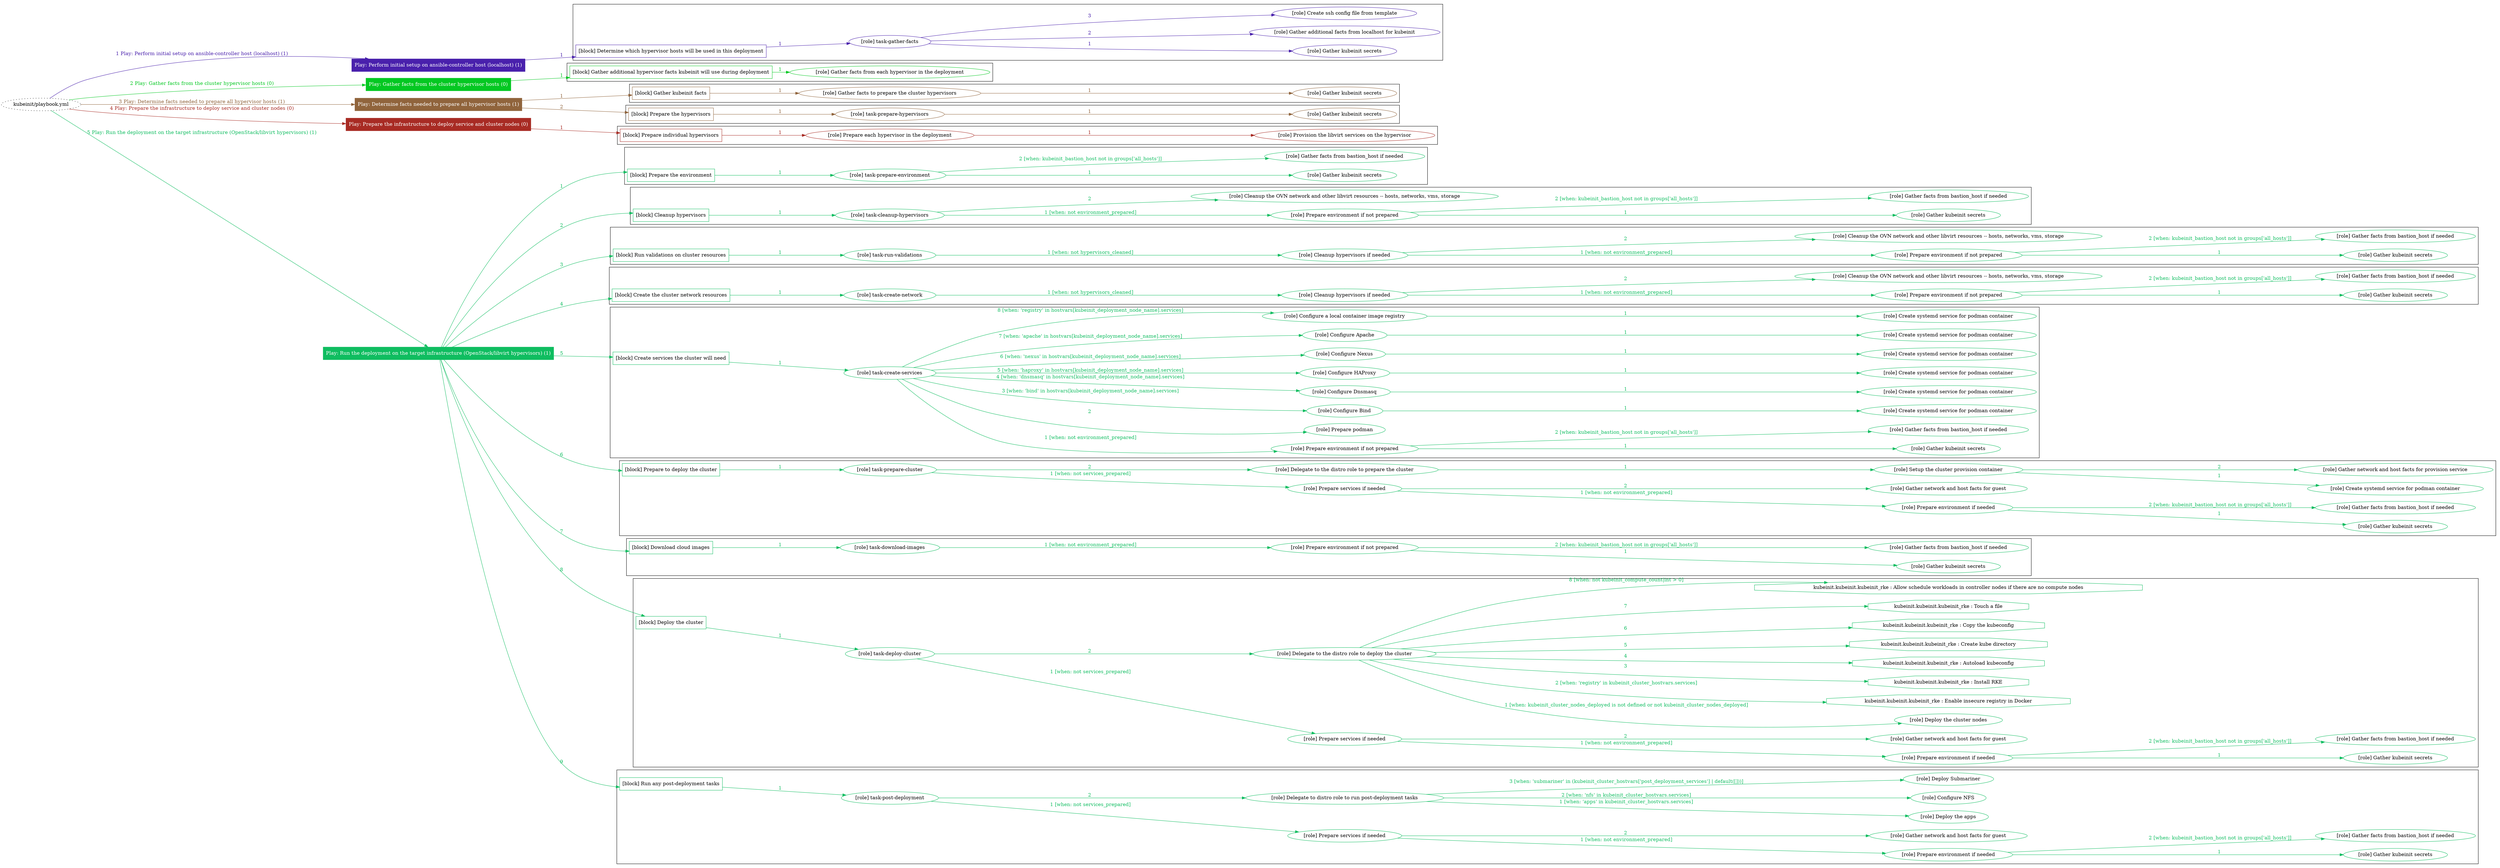 digraph {
	graph [concentrate=true ordering=in rankdir=LR ratio=fill]
	edge [esep=5 sep=10]
	"kubeinit/playbook.yml" [URL="/home/runner/work/kubeinit/kubeinit/kubeinit/playbook.yml" id=playbook_84a0afcd style=dotted]
	"kubeinit/playbook.yml" -> play_497953fb [label="1 Play: Perform initial setup on ansible-controller host (localhost) (1)" color="#4920ac" fontcolor="#4920ac" id=edge_play_497953fb labeltooltip="1 Play: Perform initial setup on ansible-controller host (localhost) (1)" tooltip="1 Play: Perform initial setup on ansible-controller host (localhost) (1)"]
	subgraph "Play: Perform initial setup on ansible-controller host (localhost) (1)" {
		play_497953fb [label="Play: Perform initial setup on ansible-controller host (localhost) (1)" URL="/home/runner/work/kubeinit/kubeinit/kubeinit/playbook.yml" color="#4920ac" fontcolor="#ffffff" id=play_497953fb shape=box style=filled tooltip=localhost]
		play_497953fb -> block_05d49de3 [label=1 color="#4920ac" fontcolor="#4920ac" id=edge_block_05d49de3 labeltooltip=1 tooltip=1]
		subgraph cluster_block_05d49de3 {
			block_05d49de3 [label="[block] Determine which hypervisor hosts will be used in this deployment" URL="/home/runner/work/kubeinit/kubeinit/kubeinit/playbook.yml" color="#4920ac" id=block_05d49de3 labeltooltip="Determine which hypervisor hosts will be used in this deployment" shape=box tooltip="Determine which hypervisor hosts will be used in this deployment"]
			block_05d49de3 -> role_7fc9f8bd [label="1 " color="#4920ac" fontcolor="#4920ac" id=edge_role_7fc9f8bd labeltooltip="1 " tooltip="1 "]
			subgraph "task-gather-facts" {
				role_7fc9f8bd [label="[role] task-gather-facts" URL="/home/runner/work/kubeinit/kubeinit/kubeinit/playbook.yml" color="#4920ac" id=role_7fc9f8bd tooltip="task-gather-facts"]
				role_7fc9f8bd -> role_f2c683e4 [label="1 " color="#4920ac" fontcolor="#4920ac" id=edge_role_f2c683e4 labeltooltip="1 " tooltip="1 "]
				subgraph "Gather kubeinit secrets" {
					role_f2c683e4 [label="[role] Gather kubeinit secrets" URL="/home/runner/.ansible/collections/ansible_collections/kubeinit/kubeinit/roles/kubeinit_prepare/tasks/build_hypervisors_group.yml" color="#4920ac" id=role_f2c683e4 tooltip="Gather kubeinit secrets"]
				}
				role_7fc9f8bd -> role_1ec7d38f [label="2 " color="#4920ac" fontcolor="#4920ac" id=edge_role_1ec7d38f labeltooltip="2 " tooltip="2 "]
				subgraph "Gather additional facts from localhost for kubeinit" {
					role_1ec7d38f [label="[role] Gather additional facts from localhost for kubeinit" URL="/home/runner/.ansible/collections/ansible_collections/kubeinit/kubeinit/roles/kubeinit_prepare/tasks/build_hypervisors_group.yml" color="#4920ac" id=role_1ec7d38f tooltip="Gather additional facts from localhost for kubeinit"]
				}
				role_7fc9f8bd -> role_065de65f [label="3 " color="#4920ac" fontcolor="#4920ac" id=edge_role_065de65f labeltooltip="3 " tooltip="3 "]
				subgraph "Create ssh config file from template" {
					role_065de65f [label="[role] Create ssh config file from template" URL="/home/runner/.ansible/collections/ansible_collections/kubeinit/kubeinit/roles/kubeinit_prepare/tasks/build_hypervisors_group.yml" color="#4920ac" id=role_065de65f tooltip="Create ssh config file from template"]
				}
			}
		}
	}
	"kubeinit/playbook.yml" -> play_a46b2d19 [label="2 Play: Gather facts from the cluster hypervisor hosts (0)" color="#04c822" fontcolor="#04c822" id=edge_play_a46b2d19 labeltooltip="2 Play: Gather facts from the cluster hypervisor hosts (0)" tooltip="2 Play: Gather facts from the cluster hypervisor hosts (0)"]
	subgraph "Play: Gather facts from the cluster hypervisor hosts (0)" {
		play_a46b2d19 [label="Play: Gather facts from the cluster hypervisor hosts (0)" URL="/home/runner/work/kubeinit/kubeinit/kubeinit/playbook.yml" color="#04c822" fontcolor="#ffffff" id=play_a46b2d19 shape=box style=filled tooltip="Play: Gather facts from the cluster hypervisor hosts (0)"]
		play_a46b2d19 -> block_c6c72554 [label=1 color="#04c822" fontcolor="#04c822" id=edge_block_c6c72554 labeltooltip=1 tooltip=1]
		subgraph cluster_block_c6c72554 {
			block_c6c72554 [label="[block] Gather additional hypervisor facts kubeinit will use during deployment" URL="/home/runner/work/kubeinit/kubeinit/kubeinit/playbook.yml" color="#04c822" id=block_c6c72554 labeltooltip="Gather additional hypervisor facts kubeinit will use during deployment" shape=box tooltip="Gather additional hypervisor facts kubeinit will use during deployment"]
			block_c6c72554 -> role_e36f0c48 [label="1 " color="#04c822" fontcolor="#04c822" id=edge_role_e36f0c48 labeltooltip="1 " tooltip="1 "]
			subgraph "Gather facts from each hypervisor in the deployment" {
				role_e36f0c48 [label="[role] Gather facts from each hypervisor in the deployment" URL="/home/runner/work/kubeinit/kubeinit/kubeinit/playbook.yml" color="#04c822" id=role_e36f0c48 tooltip="Gather facts from each hypervisor in the deployment"]
			}
		}
	}
	"kubeinit/playbook.yml" -> play_06cb6602 [label="3 Play: Determine facts needed to prepare all hypervisor hosts (1)" color="#90643c" fontcolor="#90643c" id=edge_play_06cb6602 labeltooltip="3 Play: Determine facts needed to prepare all hypervisor hosts (1)" tooltip="3 Play: Determine facts needed to prepare all hypervisor hosts (1)"]
	subgraph "Play: Determine facts needed to prepare all hypervisor hosts (1)" {
		play_06cb6602 [label="Play: Determine facts needed to prepare all hypervisor hosts (1)" URL="/home/runner/work/kubeinit/kubeinit/kubeinit/playbook.yml" color="#90643c" fontcolor="#ffffff" id=play_06cb6602 shape=box style=filled tooltip=localhost]
		play_06cb6602 -> block_3aeb47b2 [label=1 color="#90643c" fontcolor="#90643c" id=edge_block_3aeb47b2 labeltooltip=1 tooltip=1]
		subgraph cluster_block_3aeb47b2 {
			block_3aeb47b2 [label="[block] Gather kubeinit facts" URL="/home/runner/work/kubeinit/kubeinit/kubeinit/playbook.yml" color="#90643c" id=block_3aeb47b2 labeltooltip="Gather kubeinit facts" shape=box tooltip="Gather kubeinit facts"]
			block_3aeb47b2 -> role_7d800cca [label="1 " color="#90643c" fontcolor="#90643c" id=edge_role_7d800cca labeltooltip="1 " tooltip="1 "]
			subgraph "Gather facts to prepare the cluster hypervisors" {
				role_7d800cca [label="[role] Gather facts to prepare the cluster hypervisors" URL="/home/runner/work/kubeinit/kubeinit/kubeinit/playbook.yml" color="#90643c" id=role_7d800cca tooltip="Gather facts to prepare the cluster hypervisors"]
				role_7d800cca -> role_f3145412 [label="1 " color="#90643c" fontcolor="#90643c" id=edge_role_f3145412 labeltooltip="1 " tooltip="1 "]
				subgraph "Gather kubeinit secrets" {
					role_f3145412 [label="[role] Gather kubeinit secrets" URL="/home/runner/.ansible/collections/ansible_collections/kubeinit/kubeinit/roles/kubeinit_prepare/tasks/gather_kubeinit_facts.yml" color="#90643c" id=role_f3145412 tooltip="Gather kubeinit secrets"]
				}
			}
		}
		play_06cb6602 -> block_2ab399da [label=2 color="#90643c" fontcolor="#90643c" id=edge_block_2ab399da labeltooltip=2 tooltip=2]
		subgraph cluster_block_2ab399da {
			block_2ab399da [label="[block] Prepare the hypervisors" URL="/home/runner/work/kubeinit/kubeinit/kubeinit/playbook.yml" color="#90643c" id=block_2ab399da labeltooltip="Prepare the hypervisors" shape=box tooltip="Prepare the hypervisors"]
			block_2ab399da -> role_d4e2fd39 [label="1 " color="#90643c" fontcolor="#90643c" id=edge_role_d4e2fd39 labeltooltip="1 " tooltip="1 "]
			subgraph "task-prepare-hypervisors" {
				role_d4e2fd39 [label="[role] task-prepare-hypervisors" URL="/home/runner/work/kubeinit/kubeinit/kubeinit/playbook.yml" color="#90643c" id=role_d4e2fd39 tooltip="task-prepare-hypervisors"]
				role_d4e2fd39 -> role_5b24720c [label="1 " color="#90643c" fontcolor="#90643c" id=edge_role_5b24720c labeltooltip="1 " tooltip="1 "]
				subgraph "Gather kubeinit secrets" {
					role_5b24720c [label="[role] Gather kubeinit secrets" URL="/home/runner/.ansible/collections/ansible_collections/kubeinit/kubeinit/roles/kubeinit_prepare/tasks/gather_kubeinit_facts.yml" color="#90643c" id=role_5b24720c tooltip="Gather kubeinit secrets"]
				}
			}
		}
	}
	"kubeinit/playbook.yml" -> play_2d585d55 [label="4 Play: Prepare the infrastructure to deploy service and cluster nodes (0)" color="#a82b24" fontcolor="#a82b24" id=edge_play_2d585d55 labeltooltip="4 Play: Prepare the infrastructure to deploy service and cluster nodes (0)" tooltip="4 Play: Prepare the infrastructure to deploy service and cluster nodes (0)"]
	subgraph "Play: Prepare the infrastructure to deploy service and cluster nodes (0)" {
		play_2d585d55 [label="Play: Prepare the infrastructure to deploy service and cluster nodes (0)" URL="/home/runner/work/kubeinit/kubeinit/kubeinit/playbook.yml" color="#a82b24" fontcolor="#ffffff" id=play_2d585d55 shape=box style=filled tooltip="Play: Prepare the infrastructure to deploy service and cluster nodes (0)"]
		play_2d585d55 -> block_51ee2f7f [label=1 color="#a82b24" fontcolor="#a82b24" id=edge_block_51ee2f7f labeltooltip=1 tooltip=1]
		subgraph cluster_block_51ee2f7f {
			block_51ee2f7f [label="[block] Prepare individual hypervisors" URL="/home/runner/work/kubeinit/kubeinit/kubeinit/playbook.yml" color="#a82b24" id=block_51ee2f7f labeltooltip="Prepare individual hypervisors" shape=box tooltip="Prepare individual hypervisors"]
			block_51ee2f7f -> role_d59670ba [label="1 " color="#a82b24" fontcolor="#a82b24" id=edge_role_d59670ba labeltooltip="1 " tooltip="1 "]
			subgraph "Prepare each hypervisor in the deployment" {
				role_d59670ba [label="[role] Prepare each hypervisor in the deployment" URL="/home/runner/work/kubeinit/kubeinit/kubeinit/playbook.yml" color="#a82b24" id=role_d59670ba tooltip="Prepare each hypervisor in the deployment"]
				role_d59670ba -> role_573a0eb8 [label="1 " color="#a82b24" fontcolor="#a82b24" id=edge_role_573a0eb8 labeltooltip="1 " tooltip="1 "]
				subgraph "Provision the libvirt services on the hypervisor" {
					role_573a0eb8 [label="[role] Provision the libvirt services on the hypervisor" URL="/home/runner/.ansible/collections/ansible_collections/kubeinit/kubeinit/roles/kubeinit_prepare/tasks/prepare_hypervisor.yml" color="#a82b24" id=role_573a0eb8 tooltip="Provision the libvirt services on the hypervisor"]
				}
			}
		}
	}
	"kubeinit/playbook.yml" -> play_38f3a933 [label="5 Play: Run the deployment on the target infrastructure (OpenStack/libvirt hypervisors) (1)" color="#0fbd60" fontcolor="#0fbd60" id=edge_play_38f3a933 labeltooltip="5 Play: Run the deployment on the target infrastructure (OpenStack/libvirt hypervisors) (1)" tooltip="5 Play: Run the deployment on the target infrastructure (OpenStack/libvirt hypervisors) (1)"]
	subgraph "Play: Run the deployment on the target infrastructure (OpenStack/libvirt hypervisors) (1)" {
		play_38f3a933 [label="Play: Run the deployment on the target infrastructure (OpenStack/libvirt hypervisors) (1)" URL="/home/runner/work/kubeinit/kubeinit/kubeinit/playbook.yml" color="#0fbd60" fontcolor="#ffffff" id=play_38f3a933 shape=box style=filled tooltip=localhost]
		play_38f3a933 -> block_610668f7 [label=1 color="#0fbd60" fontcolor="#0fbd60" id=edge_block_610668f7 labeltooltip=1 tooltip=1]
		subgraph cluster_block_610668f7 {
			block_610668f7 [label="[block] Prepare the environment" URL="/home/runner/work/kubeinit/kubeinit/kubeinit/playbook.yml" color="#0fbd60" id=block_610668f7 labeltooltip="Prepare the environment" shape=box tooltip="Prepare the environment"]
			block_610668f7 -> role_2c7f4e2a [label="1 " color="#0fbd60" fontcolor="#0fbd60" id=edge_role_2c7f4e2a labeltooltip="1 " tooltip="1 "]
			subgraph "task-prepare-environment" {
				role_2c7f4e2a [label="[role] task-prepare-environment" URL="/home/runner/work/kubeinit/kubeinit/kubeinit/playbook.yml" color="#0fbd60" id=role_2c7f4e2a tooltip="task-prepare-environment"]
				role_2c7f4e2a -> role_7065eab7 [label="1 " color="#0fbd60" fontcolor="#0fbd60" id=edge_role_7065eab7 labeltooltip="1 " tooltip="1 "]
				subgraph "Gather kubeinit secrets" {
					role_7065eab7 [label="[role] Gather kubeinit secrets" URL="/home/runner/.ansible/collections/ansible_collections/kubeinit/kubeinit/roles/kubeinit_prepare/tasks/gather_kubeinit_facts.yml" color="#0fbd60" id=role_7065eab7 tooltip="Gather kubeinit secrets"]
				}
				role_2c7f4e2a -> role_93202e06 [label="2 [when: kubeinit_bastion_host not in groups['all_hosts']]" color="#0fbd60" fontcolor="#0fbd60" id=edge_role_93202e06 labeltooltip="2 [when: kubeinit_bastion_host not in groups['all_hosts']]" tooltip="2 [when: kubeinit_bastion_host not in groups['all_hosts']]"]
				subgraph "Gather facts from bastion_host if needed" {
					role_93202e06 [label="[role] Gather facts from bastion_host if needed" URL="/home/runner/.ansible/collections/ansible_collections/kubeinit/kubeinit/roles/kubeinit_prepare/tasks/main.yml" color="#0fbd60" id=role_93202e06 tooltip="Gather facts from bastion_host if needed"]
				}
			}
		}
		play_38f3a933 -> block_b02bd289 [label=2 color="#0fbd60" fontcolor="#0fbd60" id=edge_block_b02bd289 labeltooltip=2 tooltip=2]
		subgraph cluster_block_b02bd289 {
			block_b02bd289 [label="[block] Cleanup hypervisors" URL="/home/runner/work/kubeinit/kubeinit/kubeinit/playbook.yml" color="#0fbd60" id=block_b02bd289 labeltooltip="Cleanup hypervisors" shape=box tooltip="Cleanup hypervisors"]
			block_b02bd289 -> role_14539e6b [label="1 " color="#0fbd60" fontcolor="#0fbd60" id=edge_role_14539e6b labeltooltip="1 " tooltip="1 "]
			subgraph "task-cleanup-hypervisors" {
				role_14539e6b [label="[role] task-cleanup-hypervisors" URL="/home/runner/work/kubeinit/kubeinit/kubeinit/playbook.yml" color="#0fbd60" id=role_14539e6b tooltip="task-cleanup-hypervisors"]
				role_14539e6b -> role_408a5240 [label="1 [when: not environment_prepared]" color="#0fbd60" fontcolor="#0fbd60" id=edge_role_408a5240 labeltooltip="1 [when: not environment_prepared]" tooltip="1 [when: not environment_prepared]"]
				subgraph "Prepare environment if not prepared" {
					role_408a5240 [label="[role] Prepare environment if not prepared" URL="/home/runner/.ansible/collections/ansible_collections/kubeinit/kubeinit/roles/kubeinit_libvirt/tasks/cleanup_hypervisors.yml" color="#0fbd60" id=role_408a5240 tooltip="Prepare environment if not prepared"]
					role_408a5240 -> role_6e051941 [label="1 " color="#0fbd60" fontcolor="#0fbd60" id=edge_role_6e051941 labeltooltip="1 " tooltip="1 "]
					subgraph "Gather kubeinit secrets" {
						role_6e051941 [label="[role] Gather kubeinit secrets" URL="/home/runner/.ansible/collections/ansible_collections/kubeinit/kubeinit/roles/kubeinit_prepare/tasks/gather_kubeinit_facts.yml" color="#0fbd60" id=role_6e051941 tooltip="Gather kubeinit secrets"]
					}
					role_408a5240 -> role_e6e449f9 [label="2 [when: kubeinit_bastion_host not in groups['all_hosts']]" color="#0fbd60" fontcolor="#0fbd60" id=edge_role_e6e449f9 labeltooltip="2 [when: kubeinit_bastion_host not in groups['all_hosts']]" tooltip="2 [when: kubeinit_bastion_host not in groups['all_hosts']]"]
					subgraph "Gather facts from bastion_host if needed" {
						role_e6e449f9 [label="[role] Gather facts from bastion_host if needed" URL="/home/runner/.ansible/collections/ansible_collections/kubeinit/kubeinit/roles/kubeinit_prepare/tasks/main.yml" color="#0fbd60" id=role_e6e449f9 tooltip="Gather facts from bastion_host if needed"]
					}
				}
				role_14539e6b -> role_0b87e264 [label="2 " color="#0fbd60" fontcolor="#0fbd60" id=edge_role_0b87e264 labeltooltip="2 " tooltip="2 "]
				subgraph "Cleanup the OVN network and other libvirt resources -- hosts, networks, vms, storage" {
					role_0b87e264 [label="[role] Cleanup the OVN network and other libvirt resources -- hosts, networks, vms, storage" URL="/home/runner/.ansible/collections/ansible_collections/kubeinit/kubeinit/roles/kubeinit_libvirt/tasks/cleanup_hypervisors.yml" color="#0fbd60" id=role_0b87e264 tooltip="Cleanup the OVN network and other libvirt resources -- hosts, networks, vms, storage"]
				}
			}
		}
		play_38f3a933 -> block_4877fba1 [label=3 color="#0fbd60" fontcolor="#0fbd60" id=edge_block_4877fba1 labeltooltip=3 tooltip=3]
		subgraph cluster_block_4877fba1 {
			block_4877fba1 [label="[block] Run validations on cluster resources" URL="/home/runner/work/kubeinit/kubeinit/kubeinit/playbook.yml" color="#0fbd60" id=block_4877fba1 labeltooltip="Run validations on cluster resources" shape=box tooltip="Run validations on cluster resources"]
			block_4877fba1 -> role_3e0e6d82 [label="1 " color="#0fbd60" fontcolor="#0fbd60" id=edge_role_3e0e6d82 labeltooltip="1 " tooltip="1 "]
			subgraph "task-run-validations" {
				role_3e0e6d82 [label="[role] task-run-validations" URL="/home/runner/work/kubeinit/kubeinit/kubeinit/playbook.yml" color="#0fbd60" id=role_3e0e6d82 tooltip="task-run-validations"]
				role_3e0e6d82 -> role_f62968bb [label="1 [when: not hypervisors_cleaned]" color="#0fbd60" fontcolor="#0fbd60" id=edge_role_f62968bb labeltooltip="1 [when: not hypervisors_cleaned]" tooltip="1 [when: not hypervisors_cleaned]"]
				subgraph "Cleanup hypervisors if needed" {
					role_f62968bb [label="[role] Cleanup hypervisors if needed" URL="/home/runner/.ansible/collections/ansible_collections/kubeinit/kubeinit/roles/kubeinit_validations/tasks/main.yml" color="#0fbd60" id=role_f62968bb tooltip="Cleanup hypervisors if needed"]
					role_f62968bb -> role_43159fc9 [label="1 [when: not environment_prepared]" color="#0fbd60" fontcolor="#0fbd60" id=edge_role_43159fc9 labeltooltip="1 [when: not environment_prepared]" tooltip="1 [when: not environment_prepared]"]
					subgraph "Prepare environment if not prepared" {
						role_43159fc9 [label="[role] Prepare environment if not prepared" URL="/home/runner/.ansible/collections/ansible_collections/kubeinit/kubeinit/roles/kubeinit_libvirt/tasks/cleanup_hypervisors.yml" color="#0fbd60" id=role_43159fc9 tooltip="Prepare environment if not prepared"]
						role_43159fc9 -> role_83ef1d75 [label="1 " color="#0fbd60" fontcolor="#0fbd60" id=edge_role_83ef1d75 labeltooltip="1 " tooltip="1 "]
						subgraph "Gather kubeinit secrets" {
							role_83ef1d75 [label="[role] Gather kubeinit secrets" URL="/home/runner/.ansible/collections/ansible_collections/kubeinit/kubeinit/roles/kubeinit_prepare/tasks/gather_kubeinit_facts.yml" color="#0fbd60" id=role_83ef1d75 tooltip="Gather kubeinit secrets"]
						}
						role_43159fc9 -> role_30953e8d [label="2 [when: kubeinit_bastion_host not in groups['all_hosts']]" color="#0fbd60" fontcolor="#0fbd60" id=edge_role_30953e8d labeltooltip="2 [when: kubeinit_bastion_host not in groups['all_hosts']]" tooltip="2 [when: kubeinit_bastion_host not in groups['all_hosts']]"]
						subgraph "Gather facts from bastion_host if needed" {
							role_30953e8d [label="[role] Gather facts from bastion_host if needed" URL="/home/runner/.ansible/collections/ansible_collections/kubeinit/kubeinit/roles/kubeinit_prepare/tasks/main.yml" color="#0fbd60" id=role_30953e8d tooltip="Gather facts from bastion_host if needed"]
						}
					}
					role_f62968bb -> role_b5f189a0 [label="2 " color="#0fbd60" fontcolor="#0fbd60" id=edge_role_b5f189a0 labeltooltip="2 " tooltip="2 "]
					subgraph "Cleanup the OVN network and other libvirt resources -- hosts, networks, vms, storage" {
						role_b5f189a0 [label="[role] Cleanup the OVN network and other libvirt resources -- hosts, networks, vms, storage" URL="/home/runner/.ansible/collections/ansible_collections/kubeinit/kubeinit/roles/kubeinit_libvirt/tasks/cleanup_hypervisors.yml" color="#0fbd60" id=role_b5f189a0 tooltip="Cleanup the OVN network and other libvirt resources -- hosts, networks, vms, storage"]
					}
				}
			}
		}
		play_38f3a933 -> block_fa97b7da [label=4 color="#0fbd60" fontcolor="#0fbd60" id=edge_block_fa97b7da labeltooltip=4 tooltip=4]
		subgraph cluster_block_fa97b7da {
			block_fa97b7da [label="[block] Create the cluster network resources" URL="/home/runner/work/kubeinit/kubeinit/kubeinit/playbook.yml" color="#0fbd60" id=block_fa97b7da labeltooltip="Create the cluster network resources" shape=box tooltip="Create the cluster network resources"]
			block_fa97b7da -> role_c3a47557 [label="1 " color="#0fbd60" fontcolor="#0fbd60" id=edge_role_c3a47557 labeltooltip="1 " tooltip="1 "]
			subgraph "task-create-network" {
				role_c3a47557 [label="[role] task-create-network" URL="/home/runner/work/kubeinit/kubeinit/kubeinit/playbook.yml" color="#0fbd60" id=role_c3a47557 tooltip="task-create-network"]
				role_c3a47557 -> role_e4d3710d [label="1 [when: not hypervisors_cleaned]" color="#0fbd60" fontcolor="#0fbd60" id=edge_role_e4d3710d labeltooltip="1 [when: not hypervisors_cleaned]" tooltip="1 [when: not hypervisors_cleaned]"]
				subgraph "Cleanup hypervisors if needed" {
					role_e4d3710d [label="[role] Cleanup hypervisors if needed" URL="/home/runner/.ansible/collections/ansible_collections/kubeinit/kubeinit/roles/kubeinit_libvirt/tasks/create_network.yml" color="#0fbd60" id=role_e4d3710d tooltip="Cleanup hypervisors if needed"]
					role_e4d3710d -> role_45d5366a [label="1 [when: not environment_prepared]" color="#0fbd60" fontcolor="#0fbd60" id=edge_role_45d5366a labeltooltip="1 [when: not environment_prepared]" tooltip="1 [when: not environment_prepared]"]
					subgraph "Prepare environment if not prepared" {
						role_45d5366a [label="[role] Prepare environment if not prepared" URL="/home/runner/.ansible/collections/ansible_collections/kubeinit/kubeinit/roles/kubeinit_libvirt/tasks/cleanup_hypervisors.yml" color="#0fbd60" id=role_45d5366a tooltip="Prepare environment if not prepared"]
						role_45d5366a -> role_dbb6fbf9 [label="1 " color="#0fbd60" fontcolor="#0fbd60" id=edge_role_dbb6fbf9 labeltooltip="1 " tooltip="1 "]
						subgraph "Gather kubeinit secrets" {
							role_dbb6fbf9 [label="[role] Gather kubeinit secrets" URL="/home/runner/.ansible/collections/ansible_collections/kubeinit/kubeinit/roles/kubeinit_prepare/tasks/gather_kubeinit_facts.yml" color="#0fbd60" id=role_dbb6fbf9 tooltip="Gather kubeinit secrets"]
						}
						role_45d5366a -> role_49a34eb7 [label="2 [when: kubeinit_bastion_host not in groups['all_hosts']]" color="#0fbd60" fontcolor="#0fbd60" id=edge_role_49a34eb7 labeltooltip="2 [when: kubeinit_bastion_host not in groups['all_hosts']]" tooltip="2 [when: kubeinit_bastion_host not in groups['all_hosts']]"]
						subgraph "Gather facts from bastion_host if needed" {
							role_49a34eb7 [label="[role] Gather facts from bastion_host if needed" URL="/home/runner/.ansible/collections/ansible_collections/kubeinit/kubeinit/roles/kubeinit_prepare/tasks/main.yml" color="#0fbd60" id=role_49a34eb7 tooltip="Gather facts from bastion_host if needed"]
						}
					}
					role_e4d3710d -> role_58061cd4 [label="2 " color="#0fbd60" fontcolor="#0fbd60" id=edge_role_58061cd4 labeltooltip="2 " tooltip="2 "]
					subgraph "Cleanup the OVN network and other libvirt resources -- hosts, networks, vms, storage" {
						role_58061cd4 [label="[role] Cleanup the OVN network and other libvirt resources -- hosts, networks, vms, storage" URL="/home/runner/.ansible/collections/ansible_collections/kubeinit/kubeinit/roles/kubeinit_libvirt/tasks/cleanup_hypervisors.yml" color="#0fbd60" id=role_58061cd4 tooltip="Cleanup the OVN network and other libvirt resources -- hosts, networks, vms, storage"]
					}
				}
			}
		}
		play_38f3a933 -> block_024ea7df [label=5 color="#0fbd60" fontcolor="#0fbd60" id=edge_block_024ea7df labeltooltip=5 tooltip=5]
		subgraph cluster_block_024ea7df {
			block_024ea7df [label="[block] Create services the cluster will need" URL="/home/runner/work/kubeinit/kubeinit/kubeinit/playbook.yml" color="#0fbd60" id=block_024ea7df labeltooltip="Create services the cluster will need" shape=box tooltip="Create services the cluster will need"]
			block_024ea7df -> role_ea4927e4 [label="1 " color="#0fbd60" fontcolor="#0fbd60" id=edge_role_ea4927e4 labeltooltip="1 " tooltip="1 "]
			subgraph "task-create-services" {
				role_ea4927e4 [label="[role] task-create-services" URL="/home/runner/work/kubeinit/kubeinit/kubeinit/playbook.yml" color="#0fbd60" id=role_ea4927e4 tooltip="task-create-services"]
				role_ea4927e4 -> role_96d3a222 [label="1 [when: not environment_prepared]" color="#0fbd60" fontcolor="#0fbd60" id=edge_role_96d3a222 labeltooltip="1 [when: not environment_prepared]" tooltip="1 [when: not environment_prepared]"]
				subgraph "Prepare environment if not prepared" {
					role_96d3a222 [label="[role] Prepare environment if not prepared" URL="/home/runner/.ansible/collections/ansible_collections/kubeinit/kubeinit/roles/kubeinit_services/tasks/main.yml" color="#0fbd60" id=role_96d3a222 tooltip="Prepare environment if not prepared"]
					role_96d3a222 -> role_c34b7308 [label="1 " color="#0fbd60" fontcolor="#0fbd60" id=edge_role_c34b7308 labeltooltip="1 " tooltip="1 "]
					subgraph "Gather kubeinit secrets" {
						role_c34b7308 [label="[role] Gather kubeinit secrets" URL="/home/runner/.ansible/collections/ansible_collections/kubeinit/kubeinit/roles/kubeinit_prepare/tasks/gather_kubeinit_facts.yml" color="#0fbd60" id=role_c34b7308 tooltip="Gather kubeinit secrets"]
					}
					role_96d3a222 -> role_193c5d05 [label="2 [when: kubeinit_bastion_host not in groups['all_hosts']]" color="#0fbd60" fontcolor="#0fbd60" id=edge_role_193c5d05 labeltooltip="2 [when: kubeinit_bastion_host not in groups['all_hosts']]" tooltip="2 [when: kubeinit_bastion_host not in groups['all_hosts']]"]
					subgraph "Gather facts from bastion_host if needed" {
						role_193c5d05 [label="[role] Gather facts from bastion_host if needed" URL="/home/runner/.ansible/collections/ansible_collections/kubeinit/kubeinit/roles/kubeinit_prepare/tasks/main.yml" color="#0fbd60" id=role_193c5d05 tooltip="Gather facts from bastion_host if needed"]
					}
				}
				role_ea4927e4 -> role_1fd052e2 [label="2 " color="#0fbd60" fontcolor="#0fbd60" id=edge_role_1fd052e2 labeltooltip="2 " tooltip="2 "]
				subgraph "Prepare podman" {
					role_1fd052e2 [label="[role] Prepare podman" URL="/home/runner/.ansible/collections/ansible_collections/kubeinit/kubeinit/roles/kubeinit_services/tasks/00_create_service_pod.yml" color="#0fbd60" id=role_1fd052e2 tooltip="Prepare podman"]
				}
				role_ea4927e4 -> role_99c1c0ec [label="3 [when: 'bind' in hostvars[kubeinit_deployment_node_name].services]" color="#0fbd60" fontcolor="#0fbd60" id=edge_role_99c1c0ec labeltooltip="3 [when: 'bind' in hostvars[kubeinit_deployment_node_name].services]" tooltip="3 [when: 'bind' in hostvars[kubeinit_deployment_node_name].services]"]
				subgraph "Configure Bind" {
					role_99c1c0ec [label="[role] Configure Bind" URL="/home/runner/.ansible/collections/ansible_collections/kubeinit/kubeinit/roles/kubeinit_services/tasks/start_services_containers.yml" color="#0fbd60" id=role_99c1c0ec tooltip="Configure Bind"]
					role_99c1c0ec -> role_44c0e2e0 [label="1 " color="#0fbd60" fontcolor="#0fbd60" id=edge_role_44c0e2e0 labeltooltip="1 " tooltip="1 "]
					subgraph "Create systemd service for podman container" {
						role_44c0e2e0 [label="[role] Create systemd service for podman container" URL="/home/runner/.ansible/collections/ansible_collections/kubeinit/kubeinit/roles/kubeinit_bind/tasks/main.yml" color="#0fbd60" id=role_44c0e2e0 tooltip="Create systemd service for podman container"]
					}
				}
				role_ea4927e4 -> role_8e237377 [label="4 [when: 'dnsmasq' in hostvars[kubeinit_deployment_node_name].services]" color="#0fbd60" fontcolor="#0fbd60" id=edge_role_8e237377 labeltooltip="4 [when: 'dnsmasq' in hostvars[kubeinit_deployment_node_name].services]" tooltip="4 [when: 'dnsmasq' in hostvars[kubeinit_deployment_node_name].services]"]
				subgraph "Configure Dnsmasq" {
					role_8e237377 [label="[role] Configure Dnsmasq" URL="/home/runner/.ansible/collections/ansible_collections/kubeinit/kubeinit/roles/kubeinit_services/tasks/start_services_containers.yml" color="#0fbd60" id=role_8e237377 tooltip="Configure Dnsmasq"]
					role_8e237377 -> role_d0b94ed2 [label="1 " color="#0fbd60" fontcolor="#0fbd60" id=edge_role_d0b94ed2 labeltooltip="1 " tooltip="1 "]
					subgraph "Create systemd service for podman container" {
						role_d0b94ed2 [label="[role] Create systemd service for podman container" URL="/home/runner/.ansible/collections/ansible_collections/kubeinit/kubeinit/roles/kubeinit_dnsmasq/tasks/main.yml" color="#0fbd60" id=role_d0b94ed2 tooltip="Create systemd service for podman container"]
					}
				}
				role_ea4927e4 -> role_60f55b1f [label="5 [when: 'haproxy' in hostvars[kubeinit_deployment_node_name].services]" color="#0fbd60" fontcolor="#0fbd60" id=edge_role_60f55b1f labeltooltip="5 [when: 'haproxy' in hostvars[kubeinit_deployment_node_name].services]" tooltip="5 [when: 'haproxy' in hostvars[kubeinit_deployment_node_name].services]"]
				subgraph "Configure HAProxy" {
					role_60f55b1f [label="[role] Configure HAProxy" URL="/home/runner/.ansible/collections/ansible_collections/kubeinit/kubeinit/roles/kubeinit_services/tasks/start_services_containers.yml" color="#0fbd60" id=role_60f55b1f tooltip="Configure HAProxy"]
					role_60f55b1f -> role_40e29eea [label="1 " color="#0fbd60" fontcolor="#0fbd60" id=edge_role_40e29eea labeltooltip="1 " tooltip="1 "]
					subgraph "Create systemd service for podman container" {
						role_40e29eea [label="[role] Create systemd service for podman container" URL="/home/runner/.ansible/collections/ansible_collections/kubeinit/kubeinit/roles/kubeinit_haproxy/tasks/main.yml" color="#0fbd60" id=role_40e29eea tooltip="Create systemd service for podman container"]
					}
				}
				role_ea4927e4 -> role_b6f7fdcd [label="6 [when: 'nexus' in hostvars[kubeinit_deployment_node_name].services]" color="#0fbd60" fontcolor="#0fbd60" id=edge_role_b6f7fdcd labeltooltip="6 [when: 'nexus' in hostvars[kubeinit_deployment_node_name].services]" tooltip="6 [when: 'nexus' in hostvars[kubeinit_deployment_node_name].services]"]
				subgraph "Configure Nexus" {
					role_b6f7fdcd [label="[role] Configure Nexus" URL="/home/runner/.ansible/collections/ansible_collections/kubeinit/kubeinit/roles/kubeinit_services/tasks/start_services_containers.yml" color="#0fbd60" id=role_b6f7fdcd tooltip="Configure Nexus"]
					role_b6f7fdcd -> role_fae54dd8 [label="1 " color="#0fbd60" fontcolor="#0fbd60" id=edge_role_fae54dd8 labeltooltip="1 " tooltip="1 "]
					subgraph "Create systemd service for podman container" {
						role_fae54dd8 [label="[role] Create systemd service for podman container" URL="/home/runner/.ansible/collections/ansible_collections/kubeinit/kubeinit/roles/kubeinit_nexus/tasks/main.yml" color="#0fbd60" id=role_fae54dd8 tooltip="Create systemd service for podman container"]
					}
				}
				role_ea4927e4 -> role_e087732e [label="7 [when: 'apache' in hostvars[kubeinit_deployment_node_name].services]" color="#0fbd60" fontcolor="#0fbd60" id=edge_role_e087732e labeltooltip="7 [when: 'apache' in hostvars[kubeinit_deployment_node_name].services]" tooltip="7 [when: 'apache' in hostvars[kubeinit_deployment_node_name].services]"]
				subgraph "Configure Apache" {
					role_e087732e [label="[role] Configure Apache" URL="/home/runner/.ansible/collections/ansible_collections/kubeinit/kubeinit/roles/kubeinit_services/tasks/start_services_containers.yml" color="#0fbd60" id=role_e087732e tooltip="Configure Apache"]
					role_e087732e -> role_08e3a966 [label="1 " color="#0fbd60" fontcolor="#0fbd60" id=edge_role_08e3a966 labeltooltip="1 " tooltip="1 "]
					subgraph "Create systemd service for podman container" {
						role_08e3a966 [label="[role] Create systemd service for podman container" URL="/home/runner/.ansible/collections/ansible_collections/kubeinit/kubeinit/roles/kubeinit_apache/tasks/main.yml" color="#0fbd60" id=role_08e3a966 tooltip="Create systemd service for podman container"]
					}
				}
				role_ea4927e4 -> role_453994a8 [label="8 [when: 'registry' in hostvars[kubeinit_deployment_node_name].services]" color="#0fbd60" fontcolor="#0fbd60" id=edge_role_453994a8 labeltooltip="8 [when: 'registry' in hostvars[kubeinit_deployment_node_name].services]" tooltip="8 [when: 'registry' in hostvars[kubeinit_deployment_node_name].services]"]
				subgraph "Configure a local container image registry" {
					role_453994a8 [label="[role] Configure a local container image registry" URL="/home/runner/.ansible/collections/ansible_collections/kubeinit/kubeinit/roles/kubeinit_services/tasks/start_services_containers.yml" color="#0fbd60" id=role_453994a8 tooltip="Configure a local container image registry"]
					role_453994a8 -> role_afcd3035 [label="1 " color="#0fbd60" fontcolor="#0fbd60" id=edge_role_afcd3035 labeltooltip="1 " tooltip="1 "]
					subgraph "Create systemd service for podman container" {
						role_afcd3035 [label="[role] Create systemd service for podman container" URL="/home/runner/.ansible/collections/ansible_collections/kubeinit/kubeinit/roles/kubeinit_registry/tasks/main.yml" color="#0fbd60" id=role_afcd3035 tooltip="Create systemd service for podman container"]
					}
				}
			}
		}
		play_38f3a933 -> block_ebd3b163 [label=6 color="#0fbd60" fontcolor="#0fbd60" id=edge_block_ebd3b163 labeltooltip=6 tooltip=6]
		subgraph cluster_block_ebd3b163 {
			block_ebd3b163 [label="[block] Prepare to deploy the cluster" URL="/home/runner/work/kubeinit/kubeinit/kubeinit/playbook.yml" color="#0fbd60" id=block_ebd3b163 labeltooltip="Prepare to deploy the cluster" shape=box tooltip="Prepare to deploy the cluster"]
			block_ebd3b163 -> role_64b03867 [label="1 " color="#0fbd60" fontcolor="#0fbd60" id=edge_role_64b03867 labeltooltip="1 " tooltip="1 "]
			subgraph "task-prepare-cluster" {
				role_64b03867 [label="[role] task-prepare-cluster" URL="/home/runner/work/kubeinit/kubeinit/kubeinit/playbook.yml" color="#0fbd60" id=role_64b03867 tooltip="task-prepare-cluster"]
				role_64b03867 -> role_8ec429b1 [label="1 [when: not services_prepared]" color="#0fbd60" fontcolor="#0fbd60" id=edge_role_8ec429b1 labeltooltip="1 [when: not services_prepared]" tooltip="1 [when: not services_prepared]"]
				subgraph "Prepare services if needed" {
					role_8ec429b1 [label="[role] Prepare services if needed" URL="/home/runner/.ansible/collections/ansible_collections/kubeinit/kubeinit/roles/kubeinit_prepare/tasks/prepare_cluster.yml" color="#0fbd60" id=role_8ec429b1 tooltip="Prepare services if needed"]
					role_8ec429b1 -> role_69998dbe [label="1 [when: not environment_prepared]" color="#0fbd60" fontcolor="#0fbd60" id=edge_role_69998dbe labeltooltip="1 [when: not environment_prepared]" tooltip="1 [when: not environment_prepared]"]
					subgraph "Prepare environment if needed" {
						role_69998dbe [label="[role] Prepare environment if needed" URL="/home/runner/.ansible/collections/ansible_collections/kubeinit/kubeinit/roles/kubeinit_services/tasks/prepare_services.yml" color="#0fbd60" id=role_69998dbe tooltip="Prepare environment if needed"]
						role_69998dbe -> role_b2d07523 [label="1 " color="#0fbd60" fontcolor="#0fbd60" id=edge_role_b2d07523 labeltooltip="1 " tooltip="1 "]
						subgraph "Gather kubeinit secrets" {
							role_b2d07523 [label="[role] Gather kubeinit secrets" URL="/home/runner/.ansible/collections/ansible_collections/kubeinit/kubeinit/roles/kubeinit_prepare/tasks/gather_kubeinit_facts.yml" color="#0fbd60" id=role_b2d07523 tooltip="Gather kubeinit secrets"]
						}
						role_69998dbe -> role_1ebc23aa [label="2 [when: kubeinit_bastion_host not in groups['all_hosts']]" color="#0fbd60" fontcolor="#0fbd60" id=edge_role_1ebc23aa labeltooltip="2 [when: kubeinit_bastion_host not in groups['all_hosts']]" tooltip="2 [when: kubeinit_bastion_host not in groups['all_hosts']]"]
						subgraph "Gather facts from bastion_host if needed" {
							role_1ebc23aa [label="[role] Gather facts from bastion_host if needed" URL="/home/runner/.ansible/collections/ansible_collections/kubeinit/kubeinit/roles/kubeinit_prepare/tasks/main.yml" color="#0fbd60" id=role_1ebc23aa tooltip="Gather facts from bastion_host if needed"]
						}
					}
					role_8ec429b1 -> role_af83df89 [label="2 " color="#0fbd60" fontcolor="#0fbd60" id=edge_role_af83df89 labeltooltip="2 " tooltip="2 "]
					subgraph "Gather network and host facts for guest" {
						role_af83df89 [label="[role] Gather network and host facts for guest" URL="/home/runner/.ansible/collections/ansible_collections/kubeinit/kubeinit/roles/kubeinit_services/tasks/prepare_services.yml" color="#0fbd60" id=role_af83df89 tooltip="Gather network and host facts for guest"]
					}
				}
				role_64b03867 -> role_89fab02c [label="2 " color="#0fbd60" fontcolor="#0fbd60" id=edge_role_89fab02c labeltooltip="2 " tooltip="2 "]
				subgraph "Delegate to the distro role to prepare the cluster" {
					role_89fab02c [label="[role] Delegate to the distro role to prepare the cluster" URL="/home/runner/.ansible/collections/ansible_collections/kubeinit/kubeinit/roles/kubeinit_prepare/tasks/prepare_cluster.yml" color="#0fbd60" id=role_89fab02c tooltip="Delegate to the distro role to prepare the cluster"]
					role_89fab02c -> role_0e525e1e [label="1 " color="#0fbd60" fontcolor="#0fbd60" id=edge_role_0e525e1e labeltooltip="1 " tooltip="1 "]
					subgraph "Setup the cluster provision container" {
						role_0e525e1e [label="[role] Setup the cluster provision container" URL="/home/runner/.ansible/collections/ansible_collections/kubeinit/kubeinit/roles/kubeinit_rke/tasks/prepare_cluster.yml" color="#0fbd60" id=role_0e525e1e tooltip="Setup the cluster provision container"]
						role_0e525e1e -> role_9ff102c6 [label="1 " color="#0fbd60" fontcolor="#0fbd60" id=edge_role_9ff102c6 labeltooltip="1 " tooltip="1 "]
						subgraph "Create systemd service for podman container" {
							role_9ff102c6 [label="[role] Create systemd service for podman container" URL="/home/runner/.ansible/collections/ansible_collections/kubeinit/kubeinit/roles/kubeinit_services/tasks/create_provision_container.yml" color="#0fbd60" id=role_9ff102c6 tooltip="Create systemd service for podman container"]
						}
						role_0e525e1e -> role_5d0041f6 [label="2 " color="#0fbd60" fontcolor="#0fbd60" id=edge_role_5d0041f6 labeltooltip="2 " tooltip="2 "]
						subgraph "Gather network and host facts for provision service" {
							role_5d0041f6 [label="[role] Gather network and host facts for provision service" URL="/home/runner/.ansible/collections/ansible_collections/kubeinit/kubeinit/roles/kubeinit_services/tasks/create_provision_container.yml" color="#0fbd60" id=role_5d0041f6 tooltip="Gather network and host facts for provision service"]
						}
					}
				}
			}
		}
		play_38f3a933 -> block_356dddde [label=7 color="#0fbd60" fontcolor="#0fbd60" id=edge_block_356dddde labeltooltip=7 tooltip=7]
		subgraph cluster_block_356dddde {
			block_356dddde [label="[block] Download cloud images" URL="/home/runner/work/kubeinit/kubeinit/kubeinit/playbook.yml" color="#0fbd60" id=block_356dddde labeltooltip="Download cloud images" shape=box tooltip="Download cloud images"]
			block_356dddde -> role_9a12c61f [label="1 " color="#0fbd60" fontcolor="#0fbd60" id=edge_role_9a12c61f labeltooltip="1 " tooltip="1 "]
			subgraph "task-download-images" {
				role_9a12c61f [label="[role] task-download-images" URL="/home/runner/work/kubeinit/kubeinit/kubeinit/playbook.yml" color="#0fbd60" id=role_9a12c61f tooltip="task-download-images"]
				role_9a12c61f -> role_926a4549 [label="1 [when: not environment_prepared]" color="#0fbd60" fontcolor="#0fbd60" id=edge_role_926a4549 labeltooltip="1 [when: not environment_prepared]" tooltip="1 [when: not environment_prepared]"]
				subgraph "Prepare environment if not prepared" {
					role_926a4549 [label="[role] Prepare environment if not prepared" URL="/home/runner/.ansible/collections/ansible_collections/kubeinit/kubeinit/roles/kubeinit_libvirt/tasks/download_cloud_images.yml" color="#0fbd60" id=role_926a4549 tooltip="Prepare environment if not prepared"]
					role_926a4549 -> role_034dc029 [label="1 " color="#0fbd60" fontcolor="#0fbd60" id=edge_role_034dc029 labeltooltip="1 " tooltip="1 "]
					subgraph "Gather kubeinit secrets" {
						role_034dc029 [label="[role] Gather kubeinit secrets" URL="/home/runner/.ansible/collections/ansible_collections/kubeinit/kubeinit/roles/kubeinit_prepare/tasks/gather_kubeinit_facts.yml" color="#0fbd60" id=role_034dc029 tooltip="Gather kubeinit secrets"]
					}
					role_926a4549 -> role_577d1e2e [label="2 [when: kubeinit_bastion_host not in groups['all_hosts']]" color="#0fbd60" fontcolor="#0fbd60" id=edge_role_577d1e2e labeltooltip="2 [when: kubeinit_bastion_host not in groups['all_hosts']]" tooltip="2 [when: kubeinit_bastion_host not in groups['all_hosts']]"]
					subgraph "Gather facts from bastion_host if needed" {
						role_577d1e2e [label="[role] Gather facts from bastion_host if needed" URL="/home/runner/.ansible/collections/ansible_collections/kubeinit/kubeinit/roles/kubeinit_prepare/tasks/main.yml" color="#0fbd60" id=role_577d1e2e tooltip="Gather facts from bastion_host if needed"]
					}
				}
			}
		}
		play_38f3a933 -> block_bd922aea [label=8 color="#0fbd60" fontcolor="#0fbd60" id=edge_block_bd922aea labeltooltip=8 tooltip=8]
		subgraph cluster_block_bd922aea {
			block_bd922aea [label="[block] Deploy the cluster" URL="/home/runner/work/kubeinit/kubeinit/kubeinit/playbook.yml" color="#0fbd60" id=block_bd922aea labeltooltip="Deploy the cluster" shape=box tooltip="Deploy the cluster"]
			block_bd922aea -> role_87443b58 [label="1 " color="#0fbd60" fontcolor="#0fbd60" id=edge_role_87443b58 labeltooltip="1 " tooltip="1 "]
			subgraph "task-deploy-cluster" {
				role_87443b58 [label="[role] task-deploy-cluster" URL="/home/runner/work/kubeinit/kubeinit/kubeinit/playbook.yml" color="#0fbd60" id=role_87443b58 tooltip="task-deploy-cluster"]
				role_87443b58 -> role_21e64b4d [label="1 [when: not services_prepared]" color="#0fbd60" fontcolor="#0fbd60" id=edge_role_21e64b4d labeltooltip="1 [when: not services_prepared]" tooltip="1 [when: not services_prepared]"]
				subgraph "Prepare services if needed" {
					role_21e64b4d [label="[role] Prepare services if needed" URL="/home/runner/.ansible/collections/ansible_collections/kubeinit/kubeinit/roles/kubeinit_prepare/tasks/deploy_cluster.yml" color="#0fbd60" id=role_21e64b4d tooltip="Prepare services if needed"]
					role_21e64b4d -> role_040fd6df [label="1 [when: not environment_prepared]" color="#0fbd60" fontcolor="#0fbd60" id=edge_role_040fd6df labeltooltip="1 [when: not environment_prepared]" tooltip="1 [when: not environment_prepared]"]
					subgraph "Prepare environment if needed" {
						role_040fd6df [label="[role] Prepare environment if needed" URL="/home/runner/.ansible/collections/ansible_collections/kubeinit/kubeinit/roles/kubeinit_services/tasks/prepare_services.yml" color="#0fbd60" id=role_040fd6df tooltip="Prepare environment if needed"]
						role_040fd6df -> role_d2807c7d [label="1 " color="#0fbd60" fontcolor="#0fbd60" id=edge_role_d2807c7d labeltooltip="1 " tooltip="1 "]
						subgraph "Gather kubeinit secrets" {
							role_d2807c7d [label="[role] Gather kubeinit secrets" URL="/home/runner/.ansible/collections/ansible_collections/kubeinit/kubeinit/roles/kubeinit_prepare/tasks/gather_kubeinit_facts.yml" color="#0fbd60" id=role_d2807c7d tooltip="Gather kubeinit secrets"]
						}
						role_040fd6df -> role_ecceb9a6 [label="2 [when: kubeinit_bastion_host not in groups['all_hosts']]" color="#0fbd60" fontcolor="#0fbd60" id=edge_role_ecceb9a6 labeltooltip="2 [when: kubeinit_bastion_host not in groups['all_hosts']]" tooltip="2 [when: kubeinit_bastion_host not in groups['all_hosts']]"]
						subgraph "Gather facts from bastion_host if needed" {
							role_ecceb9a6 [label="[role] Gather facts from bastion_host if needed" URL="/home/runner/.ansible/collections/ansible_collections/kubeinit/kubeinit/roles/kubeinit_prepare/tasks/main.yml" color="#0fbd60" id=role_ecceb9a6 tooltip="Gather facts from bastion_host if needed"]
						}
					}
					role_21e64b4d -> role_420fffbf [label="2 " color="#0fbd60" fontcolor="#0fbd60" id=edge_role_420fffbf labeltooltip="2 " tooltip="2 "]
					subgraph "Gather network and host facts for guest" {
						role_420fffbf [label="[role] Gather network and host facts for guest" URL="/home/runner/.ansible/collections/ansible_collections/kubeinit/kubeinit/roles/kubeinit_services/tasks/prepare_services.yml" color="#0fbd60" id=role_420fffbf tooltip="Gather network and host facts for guest"]
					}
				}
				role_87443b58 -> role_1d37d58c [label="2 " color="#0fbd60" fontcolor="#0fbd60" id=edge_role_1d37d58c labeltooltip="2 " tooltip="2 "]
				subgraph "Delegate to the distro role to deploy the cluster" {
					role_1d37d58c [label="[role] Delegate to the distro role to deploy the cluster" URL="/home/runner/.ansible/collections/ansible_collections/kubeinit/kubeinit/roles/kubeinit_prepare/tasks/deploy_cluster.yml" color="#0fbd60" id=role_1d37d58c tooltip="Delegate to the distro role to deploy the cluster"]
					role_1d37d58c -> role_f5c81ab7 [label="1 [when: kubeinit_cluster_nodes_deployed is not defined or not kubeinit_cluster_nodes_deployed]" color="#0fbd60" fontcolor="#0fbd60" id=edge_role_f5c81ab7 labeltooltip="1 [when: kubeinit_cluster_nodes_deployed is not defined or not kubeinit_cluster_nodes_deployed]" tooltip="1 [when: kubeinit_cluster_nodes_deployed is not defined or not kubeinit_cluster_nodes_deployed]"]
					subgraph "Deploy the cluster nodes" {
						role_f5c81ab7 [label="[role] Deploy the cluster nodes" URL="/home/runner/.ansible/collections/ansible_collections/kubeinit/kubeinit/roles/kubeinit_rke/tasks/main.yml" color="#0fbd60" id=role_f5c81ab7 tooltip="Deploy the cluster nodes"]
					}
					task_f001ce7e [label="kubeinit.kubeinit.kubeinit_rke : Enable insecure registry in Docker" URL="/home/runner/.ansible/collections/ansible_collections/kubeinit/kubeinit/roles/kubeinit_rke/tasks/main.yml" color="#0fbd60" id=task_f001ce7e shape=octagon tooltip="kubeinit.kubeinit.kubeinit_rke : Enable insecure registry in Docker"]
					role_1d37d58c -> task_f001ce7e [label="2 [when: 'registry' in kubeinit_cluster_hostvars.services]" color="#0fbd60" fontcolor="#0fbd60" id=edge_task_f001ce7e labeltooltip="2 [when: 'registry' in kubeinit_cluster_hostvars.services]" tooltip="2 [when: 'registry' in kubeinit_cluster_hostvars.services]"]
					task_62bbe115 [label="kubeinit.kubeinit.kubeinit_rke : Install RKE" URL="/home/runner/.ansible/collections/ansible_collections/kubeinit/kubeinit/roles/kubeinit_rke/tasks/main.yml" color="#0fbd60" id=task_62bbe115 shape=octagon tooltip="kubeinit.kubeinit.kubeinit_rke : Install RKE"]
					role_1d37d58c -> task_62bbe115 [label="3 " color="#0fbd60" fontcolor="#0fbd60" id=edge_task_62bbe115 labeltooltip="3 " tooltip="3 "]
					task_7f0b8dd3 [label="kubeinit.kubeinit.kubeinit_rke : Autoload kubeconfig" URL="/home/runner/.ansible/collections/ansible_collections/kubeinit/kubeinit/roles/kubeinit_rke/tasks/main.yml" color="#0fbd60" id=task_7f0b8dd3 shape=octagon tooltip="kubeinit.kubeinit.kubeinit_rke : Autoload kubeconfig"]
					role_1d37d58c -> task_7f0b8dd3 [label="4 " color="#0fbd60" fontcolor="#0fbd60" id=edge_task_7f0b8dd3 labeltooltip="4 " tooltip="4 "]
					task_14785755 [label="kubeinit.kubeinit.kubeinit_rke : Create kube directory" URL="/home/runner/.ansible/collections/ansible_collections/kubeinit/kubeinit/roles/kubeinit_rke/tasks/main.yml" color="#0fbd60" id=task_14785755 shape=octagon tooltip="kubeinit.kubeinit.kubeinit_rke : Create kube directory"]
					role_1d37d58c -> task_14785755 [label="5 " color="#0fbd60" fontcolor="#0fbd60" id=edge_task_14785755 labeltooltip="5 " tooltip="5 "]
					task_f8f3b694 [label="kubeinit.kubeinit.kubeinit_rke : Copy the kubeconfig" URL="/home/runner/.ansible/collections/ansible_collections/kubeinit/kubeinit/roles/kubeinit_rke/tasks/main.yml" color="#0fbd60" id=task_f8f3b694 shape=octagon tooltip="kubeinit.kubeinit.kubeinit_rke : Copy the kubeconfig"]
					role_1d37d58c -> task_f8f3b694 [label="6 " color="#0fbd60" fontcolor="#0fbd60" id=edge_task_f8f3b694 labeltooltip="6 " tooltip="6 "]
					task_81d92975 [label="kubeinit.kubeinit.kubeinit_rke : Touch a file" URL="/home/runner/.ansible/collections/ansible_collections/kubeinit/kubeinit/roles/kubeinit_rke/tasks/main.yml" color="#0fbd60" id=task_81d92975 shape=octagon tooltip="kubeinit.kubeinit.kubeinit_rke : Touch a file"]
					role_1d37d58c -> task_81d92975 [label="7 " color="#0fbd60" fontcolor="#0fbd60" id=edge_task_81d92975 labeltooltip="7 " tooltip="7 "]
					task_fcdbb6b5 [label="kubeinit.kubeinit.kubeinit_rke : Allow schedule workloads in controller nodes if there are no compute nodes" URL="/home/runner/.ansible/collections/ansible_collections/kubeinit/kubeinit/roles/kubeinit_rke/tasks/main.yml" color="#0fbd60" id=task_fcdbb6b5 shape=octagon tooltip="kubeinit.kubeinit.kubeinit_rke : Allow schedule workloads in controller nodes if there are no compute nodes"]
					role_1d37d58c -> task_fcdbb6b5 [label="8 [when: not kubeinit_compute_count|int > 0]" color="#0fbd60" fontcolor="#0fbd60" id=edge_task_fcdbb6b5 labeltooltip="8 [when: not kubeinit_compute_count|int > 0]" tooltip="8 [when: not kubeinit_compute_count|int > 0]"]
				}
			}
		}
		play_38f3a933 -> block_302c2772 [label=9 color="#0fbd60" fontcolor="#0fbd60" id=edge_block_302c2772 labeltooltip=9 tooltip=9]
		subgraph cluster_block_302c2772 {
			block_302c2772 [label="[block] Run any post-deployment tasks" URL="/home/runner/work/kubeinit/kubeinit/kubeinit/playbook.yml" color="#0fbd60" id=block_302c2772 labeltooltip="Run any post-deployment tasks" shape=box tooltip="Run any post-deployment tasks"]
			block_302c2772 -> role_6002d977 [label="1 " color="#0fbd60" fontcolor="#0fbd60" id=edge_role_6002d977 labeltooltip="1 " tooltip="1 "]
			subgraph "task-post-deployment" {
				role_6002d977 [label="[role] task-post-deployment" URL="/home/runner/work/kubeinit/kubeinit/kubeinit/playbook.yml" color="#0fbd60" id=role_6002d977 tooltip="task-post-deployment"]
				role_6002d977 -> role_b63b6dc8 [label="1 [when: not services_prepared]" color="#0fbd60" fontcolor="#0fbd60" id=edge_role_b63b6dc8 labeltooltip="1 [when: not services_prepared]" tooltip="1 [when: not services_prepared]"]
				subgraph "Prepare services if needed" {
					role_b63b6dc8 [label="[role] Prepare services if needed" URL="/home/runner/.ansible/collections/ansible_collections/kubeinit/kubeinit/roles/kubeinit_prepare/tasks/post_deployment.yml" color="#0fbd60" id=role_b63b6dc8 tooltip="Prepare services if needed"]
					role_b63b6dc8 -> role_9c1d9fce [label="1 [when: not environment_prepared]" color="#0fbd60" fontcolor="#0fbd60" id=edge_role_9c1d9fce labeltooltip="1 [when: not environment_prepared]" tooltip="1 [when: not environment_prepared]"]
					subgraph "Prepare environment if needed" {
						role_9c1d9fce [label="[role] Prepare environment if needed" URL="/home/runner/.ansible/collections/ansible_collections/kubeinit/kubeinit/roles/kubeinit_services/tasks/prepare_services.yml" color="#0fbd60" id=role_9c1d9fce tooltip="Prepare environment if needed"]
						role_9c1d9fce -> role_510850e1 [label="1 " color="#0fbd60" fontcolor="#0fbd60" id=edge_role_510850e1 labeltooltip="1 " tooltip="1 "]
						subgraph "Gather kubeinit secrets" {
							role_510850e1 [label="[role] Gather kubeinit secrets" URL="/home/runner/.ansible/collections/ansible_collections/kubeinit/kubeinit/roles/kubeinit_prepare/tasks/gather_kubeinit_facts.yml" color="#0fbd60" id=role_510850e1 tooltip="Gather kubeinit secrets"]
						}
						role_9c1d9fce -> role_4f061cf0 [label="2 [when: kubeinit_bastion_host not in groups['all_hosts']]" color="#0fbd60" fontcolor="#0fbd60" id=edge_role_4f061cf0 labeltooltip="2 [when: kubeinit_bastion_host not in groups['all_hosts']]" tooltip="2 [when: kubeinit_bastion_host not in groups['all_hosts']]"]
						subgraph "Gather facts from bastion_host if needed" {
							role_4f061cf0 [label="[role] Gather facts from bastion_host if needed" URL="/home/runner/.ansible/collections/ansible_collections/kubeinit/kubeinit/roles/kubeinit_prepare/tasks/main.yml" color="#0fbd60" id=role_4f061cf0 tooltip="Gather facts from bastion_host if needed"]
						}
					}
					role_b63b6dc8 -> role_6f18238b [label="2 " color="#0fbd60" fontcolor="#0fbd60" id=edge_role_6f18238b labeltooltip="2 " tooltip="2 "]
					subgraph "Gather network and host facts for guest" {
						role_6f18238b [label="[role] Gather network and host facts for guest" URL="/home/runner/.ansible/collections/ansible_collections/kubeinit/kubeinit/roles/kubeinit_services/tasks/prepare_services.yml" color="#0fbd60" id=role_6f18238b tooltip="Gather network and host facts for guest"]
					}
				}
				role_6002d977 -> role_cd1729e5 [label="2 " color="#0fbd60" fontcolor="#0fbd60" id=edge_role_cd1729e5 labeltooltip="2 " tooltip="2 "]
				subgraph "Delegate to distro role to run post-deployment tasks" {
					role_cd1729e5 [label="[role] Delegate to distro role to run post-deployment tasks" URL="/home/runner/.ansible/collections/ansible_collections/kubeinit/kubeinit/roles/kubeinit_prepare/tasks/post_deployment.yml" color="#0fbd60" id=role_cd1729e5 tooltip="Delegate to distro role to run post-deployment tasks"]
					role_cd1729e5 -> role_b3b7f1b4 [label="1 [when: 'apps' in kubeinit_cluster_hostvars.services]" color="#0fbd60" fontcolor="#0fbd60" id=edge_role_b3b7f1b4 labeltooltip="1 [when: 'apps' in kubeinit_cluster_hostvars.services]" tooltip="1 [when: 'apps' in kubeinit_cluster_hostvars.services]"]
					subgraph "Deploy the apps" {
						role_b3b7f1b4 [label="[role] Deploy the apps" URL="/home/runner/.ansible/collections/ansible_collections/kubeinit/kubeinit/roles/kubeinit_rke/tasks/post_deployment_tasks.yml" color="#0fbd60" id=role_b3b7f1b4 tooltip="Deploy the apps"]
					}
					role_cd1729e5 -> role_f511deb8 [label="2 [when: 'nfs' in kubeinit_cluster_hostvars.services]" color="#0fbd60" fontcolor="#0fbd60" id=edge_role_f511deb8 labeltooltip="2 [when: 'nfs' in kubeinit_cluster_hostvars.services]" tooltip="2 [when: 'nfs' in kubeinit_cluster_hostvars.services]"]
					subgraph "Configure NFS" {
						role_f511deb8 [label="[role] Configure NFS" URL="/home/runner/.ansible/collections/ansible_collections/kubeinit/kubeinit/roles/kubeinit_rke/tasks/post_deployment_tasks.yml" color="#0fbd60" id=role_f511deb8 tooltip="Configure NFS"]
					}
					role_cd1729e5 -> role_7bd515bb [label="3 [when: 'submariner' in (kubeinit_cluster_hostvars['post_deployment_services'] | default([]))]" color="#0fbd60" fontcolor="#0fbd60" id=edge_role_7bd515bb labeltooltip="3 [when: 'submariner' in (kubeinit_cluster_hostvars['post_deployment_services'] | default([]))]" tooltip="3 [when: 'submariner' in (kubeinit_cluster_hostvars['post_deployment_services'] | default([]))]"]
					subgraph "Deploy Submariner" {
						role_7bd515bb [label="[role] Deploy Submariner" URL="/home/runner/.ansible/collections/ansible_collections/kubeinit/kubeinit/roles/kubeinit_rke/tasks/post_deployment_tasks.yml" color="#0fbd60" id=role_7bd515bb tooltip="Deploy Submariner"]
					}
				}
			}
		}
	}
}
